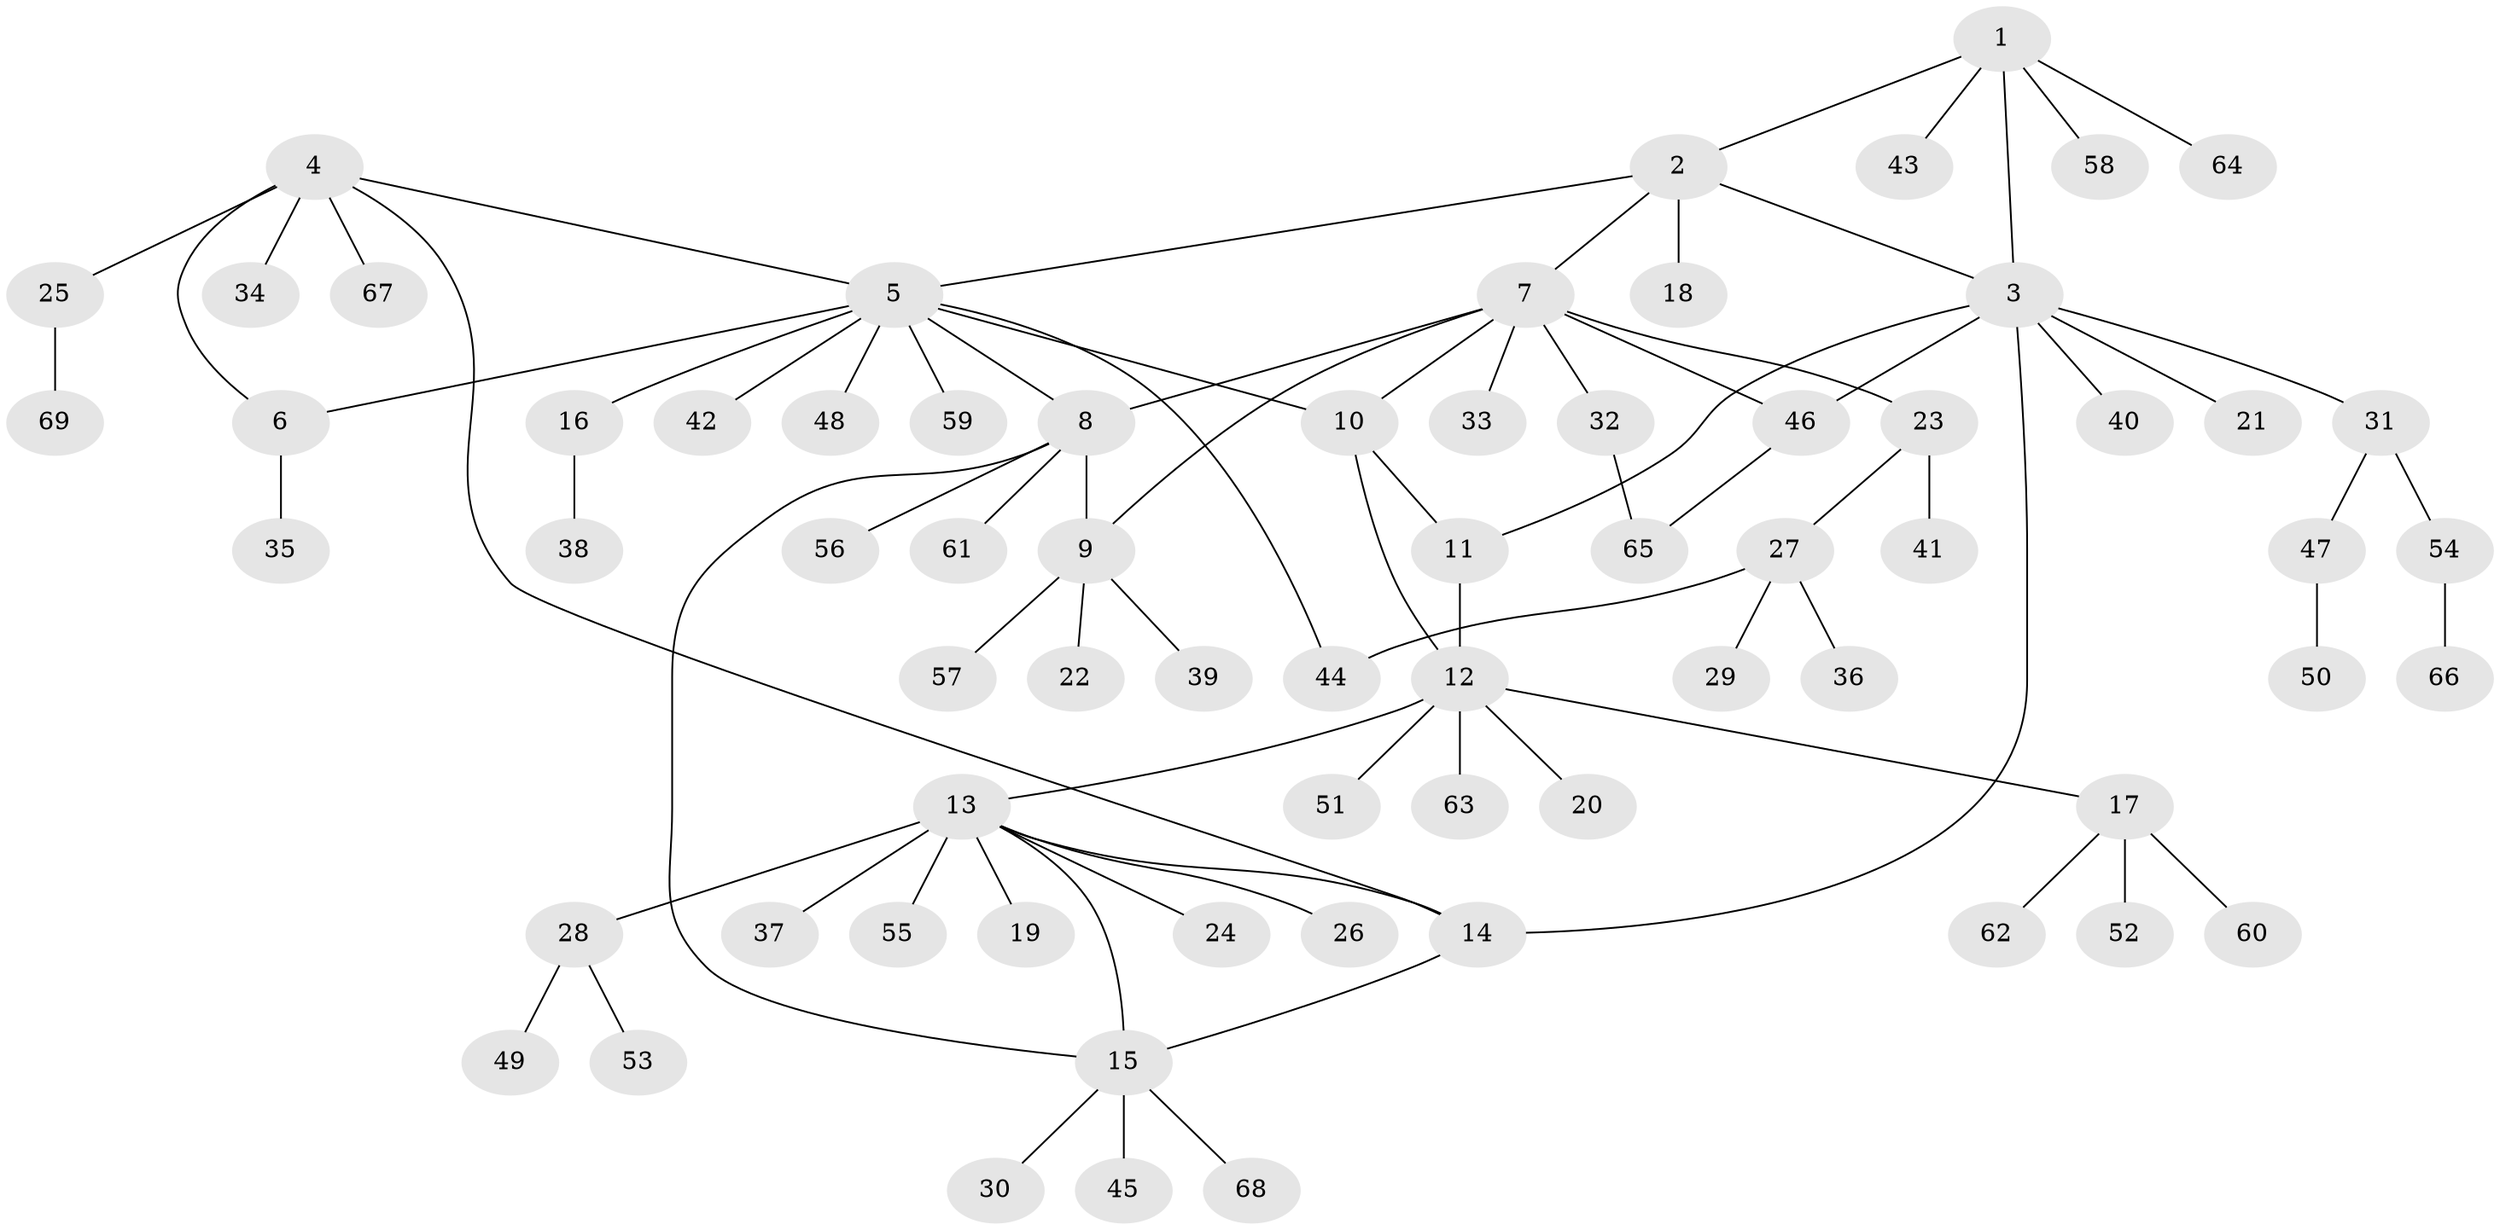 // Generated by graph-tools (version 1.1) at 2025/11/02/27/25 16:11:33]
// undirected, 69 vertices, 82 edges
graph export_dot {
graph [start="1"]
  node [color=gray90,style=filled];
  1;
  2;
  3;
  4;
  5;
  6;
  7;
  8;
  9;
  10;
  11;
  12;
  13;
  14;
  15;
  16;
  17;
  18;
  19;
  20;
  21;
  22;
  23;
  24;
  25;
  26;
  27;
  28;
  29;
  30;
  31;
  32;
  33;
  34;
  35;
  36;
  37;
  38;
  39;
  40;
  41;
  42;
  43;
  44;
  45;
  46;
  47;
  48;
  49;
  50;
  51;
  52;
  53;
  54;
  55;
  56;
  57;
  58;
  59;
  60;
  61;
  62;
  63;
  64;
  65;
  66;
  67;
  68;
  69;
  1 -- 2;
  1 -- 3;
  1 -- 43;
  1 -- 58;
  1 -- 64;
  2 -- 3;
  2 -- 5;
  2 -- 7;
  2 -- 18;
  3 -- 11;
  3 -- 14;
  3 -- 21;
  3 -- 31;
  3 -- 40;
  3 -- 46;
  4 -- 5;
  4 -- 6;
  4 -- 14;
  4 -- 25;
  4 -- 34;
  4 -- 67;
  5 -- 6;
  5 -- 8;
  5 -- 10;
  5 -- 16;
  5 -- 42;
  5 -- 44;
  5 -- 48;
  5 -- 59;
  6 -- 35;
  7 -- 8;
  7 -- 9;
  7 -- 10;
  7 -- 23;
  7 -- 32;
  7 -- 33;
  7 -- 46;
  8 -- 9;
  8 -- 15;
  8 -- 56;
  8 -- 61;
  9 -- 22;
  9 -- 39;
  9 -- 57;
  10 -- 11;
  10 -- 12;
  11 -- 12;
  12 -- 13;
  12 -- 17;
  12 -- 20;
  12 -- 51;
  12 -- 63;
  13 -- 14;
  13 -- 15;
  13 -- 19;
  13 -- 24;
  13 -- 26;
  13 -- 28;
  13 -- 37;
  13 -- 55;
  14 -- 15;
  15 -- 30;
  15 -- 45;
  15 -- 68;
  16 -- 38;
  17 -- 52;
  17 -- 60;
  17 -- 62;
  23 -- 27;
  23 -- 41;
  25 -- 69;
  27 -- 29;
  27 -- 36;
  27 -- 44;
  28 -- 49;
  28 -- 53;
  31 -- 47;
  31 -- 54;
  32 -- 65;
  46 -- 65;
  47 -- 50;
  54 -- 66;
}
